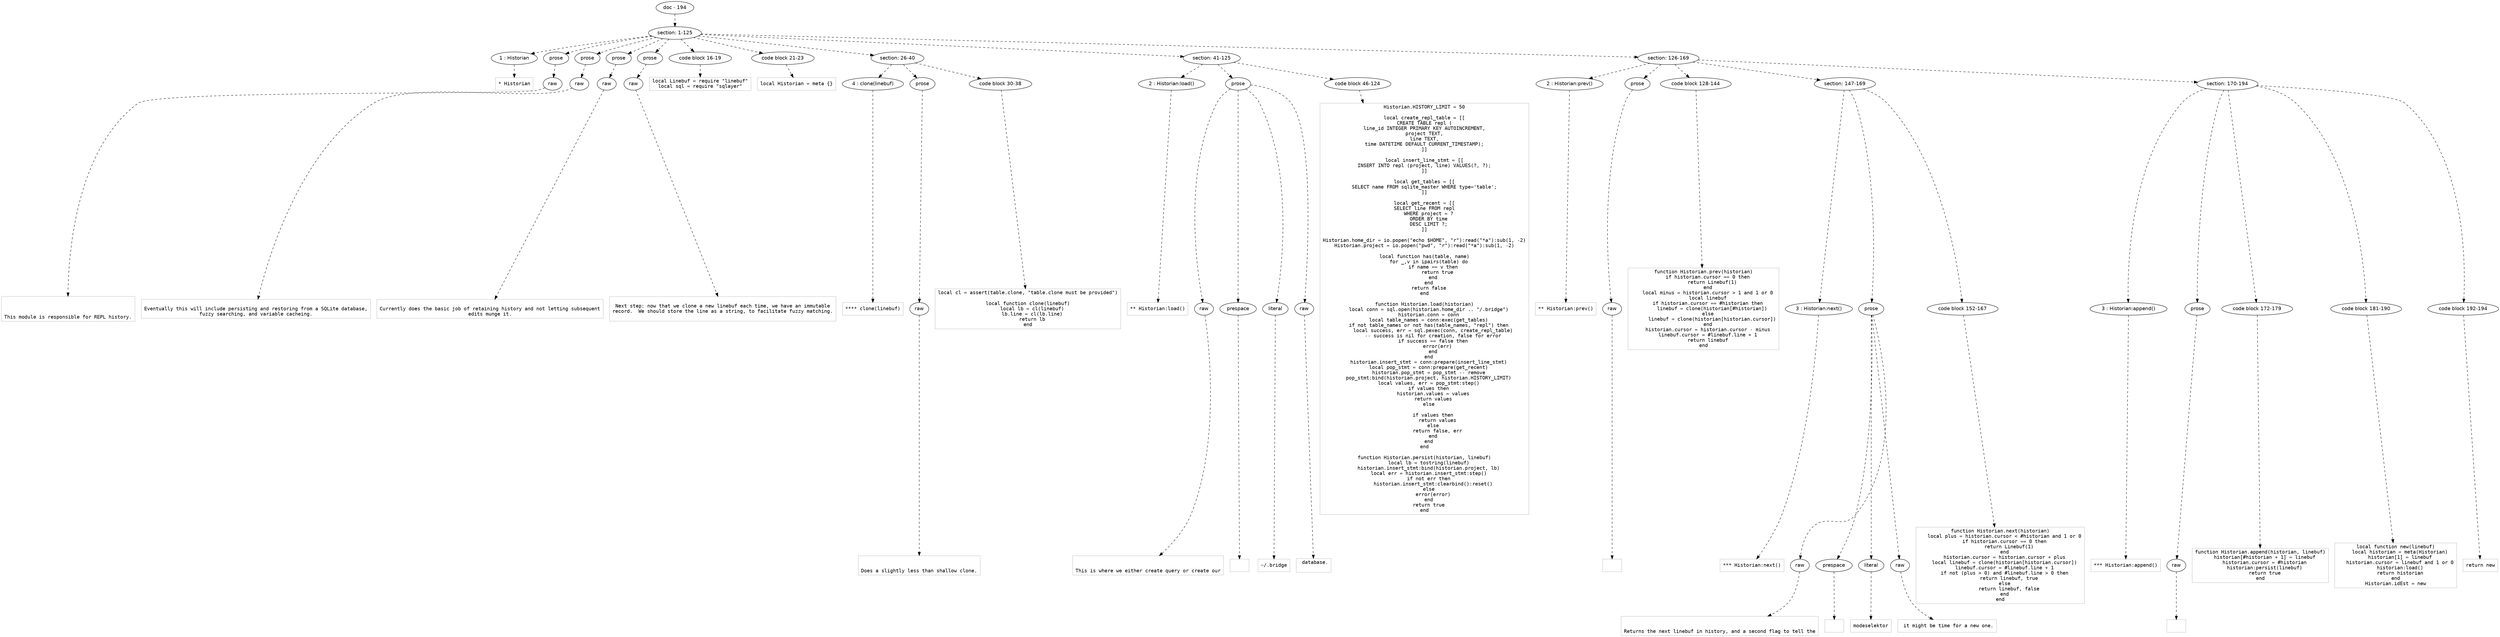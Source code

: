 digraph lpegNode {

node [fontname=Helvetica]
edge [style=dashed]

doc_0 [label="doc - 194"]


doc_0 -> { section_1}
{rank=same; section_1}

section_1 [label="section: 1-125"]


// END RANK doc_0

section_1 -> { header_2 prose_3 prose_4 prose_5 prose_6 codeblock_7 codeblock_8 section_9 section_10 section_11}
{rank=same; header_2 prose_3 prose_4 prose_5 prose_6 codeblock_7 codeblock_8 section_9 section_10 section_11}

header_2 [label="1 : Historian"]

prose_3 [label="prose"]

prose_4 [label="prose"]

prose_5 [label="prose"]

prose_6 [label="prose"]

codeblock_7 [label="code block 16-19"]

codeblock_8 [label="code block 21-23"]

section_9 [label="section: 26-40"]

section_10 [label="section: 41-125"]

section_11 [label="section: 126-169"]


// END RANK section_1

header_2 -> leaf_12
leaf_12  [color=Gray,shape=rectangle,fontname=Inconsolata,label="* Historian"]
// END RANK header_2

prose_3 -> { raw_13}
{rank=same; raw_13}

raw_13 [label="raw"]


// END RANK prose_3

raw_13 -> leaf_14
leaf_14  [color=Gray,shape=rectangle,fontname=Inconsolata,label="


This module is responsible for REPL history.
"]
// END RANK raw_13

prose_4 -> { raw_15}
{rank=same; raw_15}

raw_15 [label="raw"]


// END RANK prose_4

raw_15 -> leaf_16
leaf_16  [color=Gray,shape=rectangle,fontname=Inconsolata,label="
Eventually this will include persisting and restoring from a SQLite database,
fuzzy searching, and variable cacheing.
"]
// END RANK raw_15

prose_5 -> { raw_17}
{rank=same; raw_17}

raw_17 [label="raw"]


// END RANK prose_5

raw_17 -> leaf_18
leaf_18  [color=Gray,shape=rectangle,fontname=Inconsolata,label="
Currently does the basic job of retaining history and not letting subsequent
edits munge it.
"]
// END RANK raw_17

prose_6 -> { raw_19}
{rank=same; raw_19}

raw_19 [label="raw"]


// END RANK prose_6

raw_19 -> leaf_20
leaf_20  [color=Gray,shape=rectangle,fontname=Inconsolata,label="
Next step: now that we clone a new linebuf each time, we have an immutable
record.  We should store the line as a string, to facilitate fuzzy matching.

"]
// END RANK raw_19

codeblock_7 -> leaf_21
leaf_21  [color=Gray,shape=rectangle,fontname=Inconsolata,label="local Linebuf = require \"linebuf\"
local sql = require \"sqlayer\""]
// END RANK codeblock_7

codeblock_8 -> leaf_22
leaf_22  [color=Gray,shape=rectangle,fontname=Inconsolata,label="local Historian = meta {}"]
// END RANK codeblock_8

section_9 -> { header_23 prose_24 codeblock_25}
{rank=same; header_23 prose_24 codeblock_25}

header_23 [label="4 : clone(linebuf)"]

prose_24 [label="prose"]

codeblock_25 [label="code block 30-38"]


// END RANK section_9

header_23 -> leaf_26
leaf_26  [color=Gray,shape=rectangle,fontname=Inconsolata,label="**** clone(linebuf)"]
// END RANK header_23

prose_24 -> { raw_27}
{rank=same; raw_27}

raw_27 [label="raw"]


// END RANK prose_24

raw_27 -> leaf_28
leaf_28  [color=Gray,shape=rectangle,fontname=Inconsolata,label="

Does a slightly less than shallow clone.
"]
// END RANK raw_27

codeblock_25 -> leaf_29
leaf_29  [color=Gray,shape=rectangle,fontname=Inconsolata,label="local cl = assert(table.clone, \"table.clone must be provided\")

local function clone(linebuf)
   local lb = cl(linebuf)
   lb.line = cl(lb.line)
   return lb
end"]
// END RANK codeblock_25

section_10 -> { header_30 prose_31 codeblock_32}
{rank=same; header_30 prose_31 codeblock_32}

header_30 [label="2 : Historian:load()"]

prose_31 [label="prose"]

codeblock_32 [label="code block 46-124"]


// END RANK section_10

header_30 -> leaf_33
leaf_33  [color=Gray,shape=rectangle,fontname=Inconsolata,label="** Historian:load()"]
// END RANK header_30

prose_31 -> { raw_34 prespace_35 literal_36 raw_37}
{rank=same; raw_34 prespace_35 literal_36 raw_37}

raw_34 [label="raw"]

prespace_35 [label="prespace"]

literal_36 [label="literal"]

raw_37 [label="raw"]


// END RANK prose_31

raw_34 -> leaf_38
leaf_38  [color=Gray,shape=rectangle,fontname=Inconsolata,label="

This is where we either create query or create our"]
// END RANK raw_34

prespace_35 -> leaf_39
leaf_39  [color=Gray,shape=rectangle,fontname=Inconsolata,label=" "]
// END RANK prespace_35

literal_36 -> leaf_40
leaf_40  [color=Gray,shape=rectangle,fontname=Inconsolata,label="~/.bridge"]
// END RANK literal_36

raw_37 -> leaf_41
leaf_41  [color=Gray,shape=rectangle,fontname=Inconsolata,label=" database.

"]
// END RANK raw_37

codeblock_32 -> leaf_42
leaf_42  [color=Gray,shape=rectangle,fontname=Inconsolata,label="Historian.HISTORY_LIMIT = 50

local create_repl_table = [[
CREATE TABLE repl (
line_id INTEGER PRIMARY KEY AUTOINCREMENT,
project TEXT,
line TEXT,
time DATETIME DEFAULT CURRENT_TIMESTAMP);
]]

local insert_line_stmt = [[
INSERT INTO repl (project, line) VALUES(?, ?);
]]

local get_tables = [[
SELECT name FROM sqlite_master WHERE type='table';
]]

local get_recent = [[
SELECT line FROM repl
   WHERE project = ?
   ORDER BY time
   DESC LIMIT ?;
]]

Historian.home_dir = io.popen(\"echo $HOME\", \"r\"):read(\"*a\"):sub(1, -2)
Historian.project = io.popen(\"pwd\", \"r\"):read(\"*a\"):sub(1, -2)

local function has(table, name)
   for _,v in ipairs(table) do
      if name == v then
         return true
      end
   end
   return false
end

function Historian.load(historian)
   local conn = sql.open(historian.home_dir .. \"/.bridge\")
   historian.conn = conn
   local table_names = conn:exec(get_tables)
   if not table_names or not has(table_names, \"repl\") then
      local success, err = sql.pexec(conn, create_repl_table)
      -- success is nil for creation, false for error
      if success == false then
         error(err)
      end
   end
   historian.insert_stmt = conn:prepare(insert_line_stmt)
   local pop_stmt = conn:prepare(get_recent)
   historian.pop_stmt = pop_stmt -- remove
   pop_stmt:bind(historian.project, historian.HISTORY_LIMIT)
   local values, err = pop_stmt:step()
   if values then
      historian.values = values
      return values
   else

      if values then
         return values
      else
         return false, err
      end
   end
end

function Historian.persist(historian, linebuf)
   local lb = tostring(linebuf)
   historian.insert_stmt:bind(historian.project, lb)
   local err = historian.insert_stmt:step()
   if not err then
      historian.insert_stmt:clearbind():reset()
   else
      error(error)
   end
   return true
end"]
// END RANK codeblock_32

section_11 -> { header_43 prose_44 codeblock_45 section_46 section_47}
{rank=same; header_43 prose_44 codeblock_45 section_46 section_47}

header_43 [label="2 : Historian:prev()"]

prose_44 [label="prose"]

codeblock_45 [label="code block 128-144"]

section_46 [label="section: 147-169"]

section_47 [label="section: 170-194"]


// END RANK section_11

header_43 -> leaf_48
leaf_48  [color=Gray,shape=rectangle,fontname=Inconsolata,label="** Historian:prev()"]
// END RANK header_43

prose_44 -> { raw_49}
{rank=same; raw_49}

raw_49 [label="raw"]


// END RANK prose_44

raw_49 -> leaf_50
leaf_50  [color=Gray,shape=rectangle,fontname=Inconsolata,label="
"]
// END RANK raw_49

codeblock_45 -> leaf_51
leaf_51  [color=Gray,shape=rectangle,fontname=Inconsolata,label="function Historian.prev(historian)
   if historian.cursor == 0 then
      return Linebuf(1)
   end
   local minus = historian.cursor > 1 and 1 or 0
   local linebuf
   if historian.cursor == #historian then
      linebuf = clone(historian[#historian])
   else
      linebuf = clone(historian[historian.cursor])
   end
   historian.cursor = historian.cursor - minus
   linebuf.cursor = #linebuf.line + 1
   return linebuf
end"]
// END RANK codeblock_45

section_46 -> { header_52 prose_53 codeblock_54}
{rank=same; header_52 prose_53 codeblock_54}

header_52 [label="3 : Historian:next()"]

prose_53 [label="prose"]

codeblock_54 [label="code block 152-167"]


// END RANK section_46

header_52 -> leaf_55
leaf_55  [color=Gray,shape=rectangle,fontname=Inconsolata,label="*** Historian:next()"]
// END RANK header_52

prose_53 -> { raw_56 prespace_57 literal_58 raw_59}
{rank=same; raw_56 prespace_57 literal_58 raw_59}

raw_56 [label="raw"]

prespace_57 [label="prespace"]

literal_58 [label="literal"]

raw_59 [label="raw"]


// END RANK prose_53

raw_56 -> leaf_60
leaf_60  [color=Gray,shape=rectangle,fontname=Inconsolata,label="

Returns the next linebuf in history, and a second flag to tell the"]
// END RANK raw_56

prespace_57 -> leaf_61
leaf_61  [color=Gray,shape=rectangle,fontname=Inconsolata,label=""]
// END RANK prespace_57

literal_58 -> leaf_62
leaf_62  [color=Gray,shape=rectangle,fontname=Inconsolata,label="modeselektor"]
// END RANK literal_58

raw_59 -> leaf_63
leaf_63  [color=Gray,shape=rectangle,fontname=Inconsolata,label=" it might be time for a new one.
"]
// END RANK raw_59

codeblock_54 -> leaf_64
leaf_64  [color=Gray,shape=rectangle,fontname=Inconsolata,label="function Historian.next(historian)
   local plus = historian.cursor < #historian and 1 or 0
   if historian.cursor == 0 then
      return Linebuf(1)
   end
   historian.cursor = historian.cursor + plus
   local linebuf = clone(historian[historian.cursor])
   linebuf.cursor = #linebuf.line + 1
   if not (plus > 0) and #linebuf.line > 0 then
      return linebuf, true
   else
      return linebuf, false
   end
end"]
// END RANK codeblock_54

section_47 -> { header_65 prose_66 codeblock_67 codeblock_68 codeblock_69}
{rank=same; header_65 prose_66 codeblock_67 codeblock_68 codeblock_69}

header_65 [label="3 : Historian:append()"]

prose_66 [label="prose"]

codeblock_67 [label="code block 172-179"]

codeblock_68 [label="code block 181-190"]

codeblock_69 [label="code block 192-194"]


// END RANK section_47

header_65 -> leaf_70
leaf_70  [color=Gray,shape=rectangle,fontname=Inconsolata,label="*** Historian:append()"]
// END RANK header_65

prose_66 -> { raw_71}
{rank=same; raw_71}

raw_71 [label="raw"]


// END RANK prose_66

raw_71 -> leaf_72
leaf_72  [color=Gray,shape=rectangle,fontname=Inconsolata,label="
"]
// END RANK raw_71

codeblock_67 -> leaf_73
leaf_73  [color=Gray,shape=rectangle,fontname=Inconsolata,label="function Historian.append(historian, linebuf)
   historian[#historian + 1] = linebuf
   historian.cursor = #historian
   historian:persist(linebuf)
   return true
end"]
// END RANK codeblock_67

codeblock_68 -> leaf_74
leaf_74  [color=Gray,shape=rectangle,fontname=Inconsolata,label="local function new(linebuf)
   local historian = meta(Historian)
   historian[1] = linebuf
   historian.cursor = linebuf and 1 or 0
   historian:load()
   return historian
end
Historian.idEst = new"]
// END RANK codeblock_68

codeblock_69 -> leaf_75
leaf_75  [color=Gray,shape=rectangle,fontname=Inconsolata,label="return new"]
// END RANK codeblock_69


}
